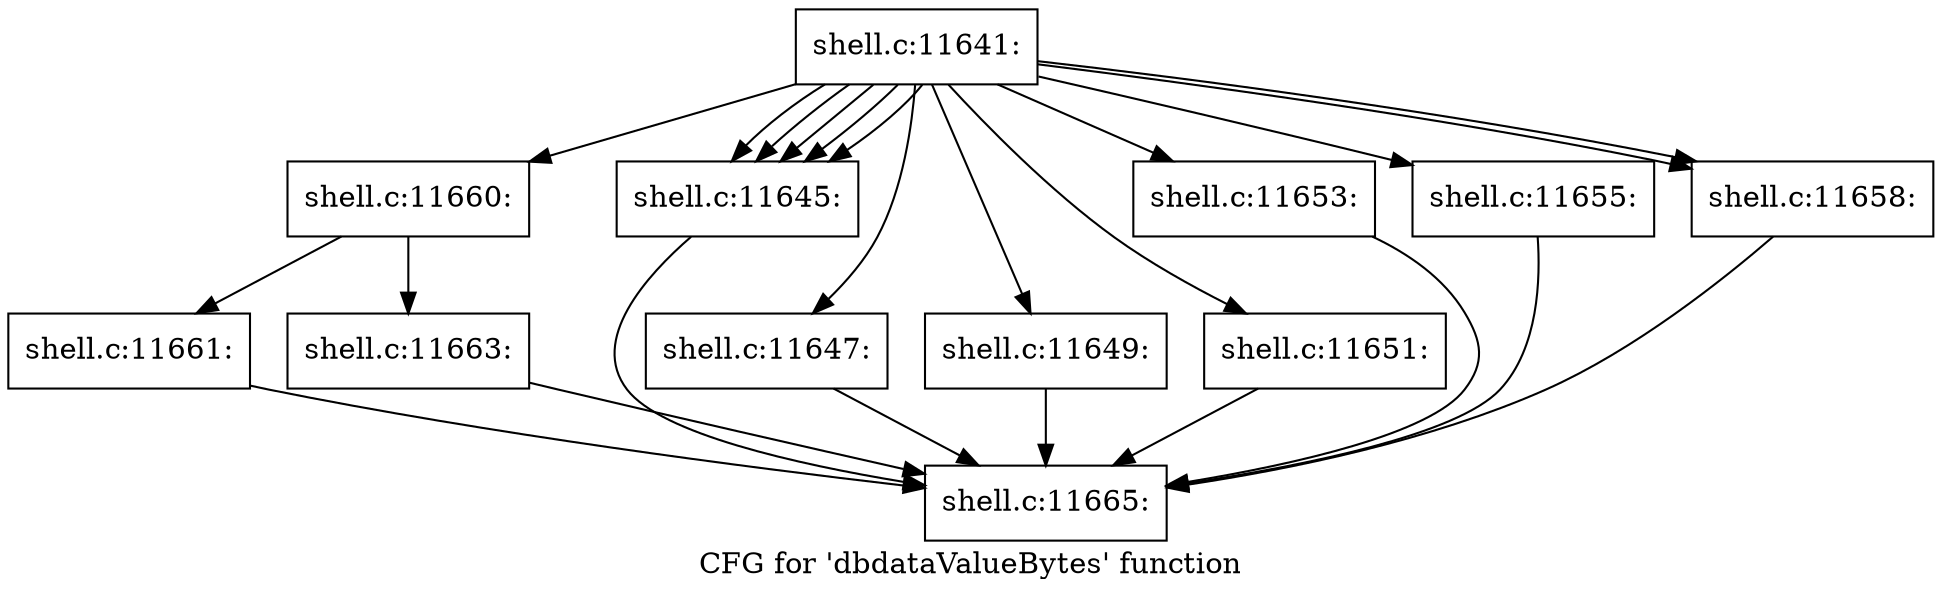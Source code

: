 digraph "CFG for 'dbdataValueBytes' function" {
	label="CFG for 'dbdataValueBytes' function";

	Node0x560276a6c410 [shape=record,label="{shell.c:11641:}"];
	Node0x560276a6c410 -> Node0x560276a71a90;
	Node0x560276a6c410 -> Node0x560276a71e30;
	Node0x560276a6c410 -> Node0x560276a71e30;
	Node0x560276a6c410 -> Node0x560276a71e30;
	Node0x560276a6c410 -> Node0x560276a71e30;
	Node0x560276a6c410 -> Node0x560276a71e30;
	Node0x560276a6c410 -> Node0x560276a70080;
	Node0x560276a6c410 -> Node0x560276a701c0;
	Node0x560276a6c410 -> Node0x560276a70300;
	Node0x560276a6c410 -> Node0x560276a70440;
	Node0x560276a6c410 -> Node0x560276d7e070;
	Node0x560276a6c410 -> Node0x560276d7e220;
	Node0x560276a6c410 -> Node0x560276d7e220;
	Node0x560276a71e30 [shape=record,label="{shell.c:11645:}"];
	Node0x560276a71e30 -> Node0x560276a6ffa0;
	Node0x560276a70080 [shape=record,label="{shell.c:11647:}"];
	Node0x560276a70080 -> Node0x560276a6ffa0;
	Node0x560276a701c0 [shape=record,label="{shell.c:11649:}"];
	Node0x560276a701c0 -> Node0x560276a6ffa0;
	Node0x560276a70300 [shape=record,label="{shell.c:11651:}"];
	Node0x560276a70300 -> Node0x560276a6ffa0;
	Node0x560276a70440 [shape=record,label="{shell.c:11653:}"];
	Node0x560276a70440 -> Node0x560276a6ffa0;
	Node0x560276d7e070 [shape=record,label="{shell.c:11655:}"];
	Node0x560276d7e070 -> Node0x560276a6ffa0;
	Node0x560276d7e220 [shape=record,label="{shell.c:11658:}"];
	Node0x560276d7e220 -> Node0x560276a6ffa0;
	Node0x560276a71a90 [shape=record,label="{shell.c:11660:}"];
	Node0x560276a71a90 -> Node0x560276d7ecc0;
	Node0x560276a71a90 -> Node0x560276d7ed10;
	Node0x560276d7ecc0 [shape=record,label="{shell.c:11661:}"];
	Node0x560276d7ecc0 -> Node0x560276a6ffa0;
	Node0x560276d7ed10 [shape=record,label="{shell.c:11663:}"];
	Node0x560276d7ed10 -> Node0x560276a6ffa0;
	Node0x560276a6ffa0 [shape=record,label="{shell.c:11665:}"];
}
